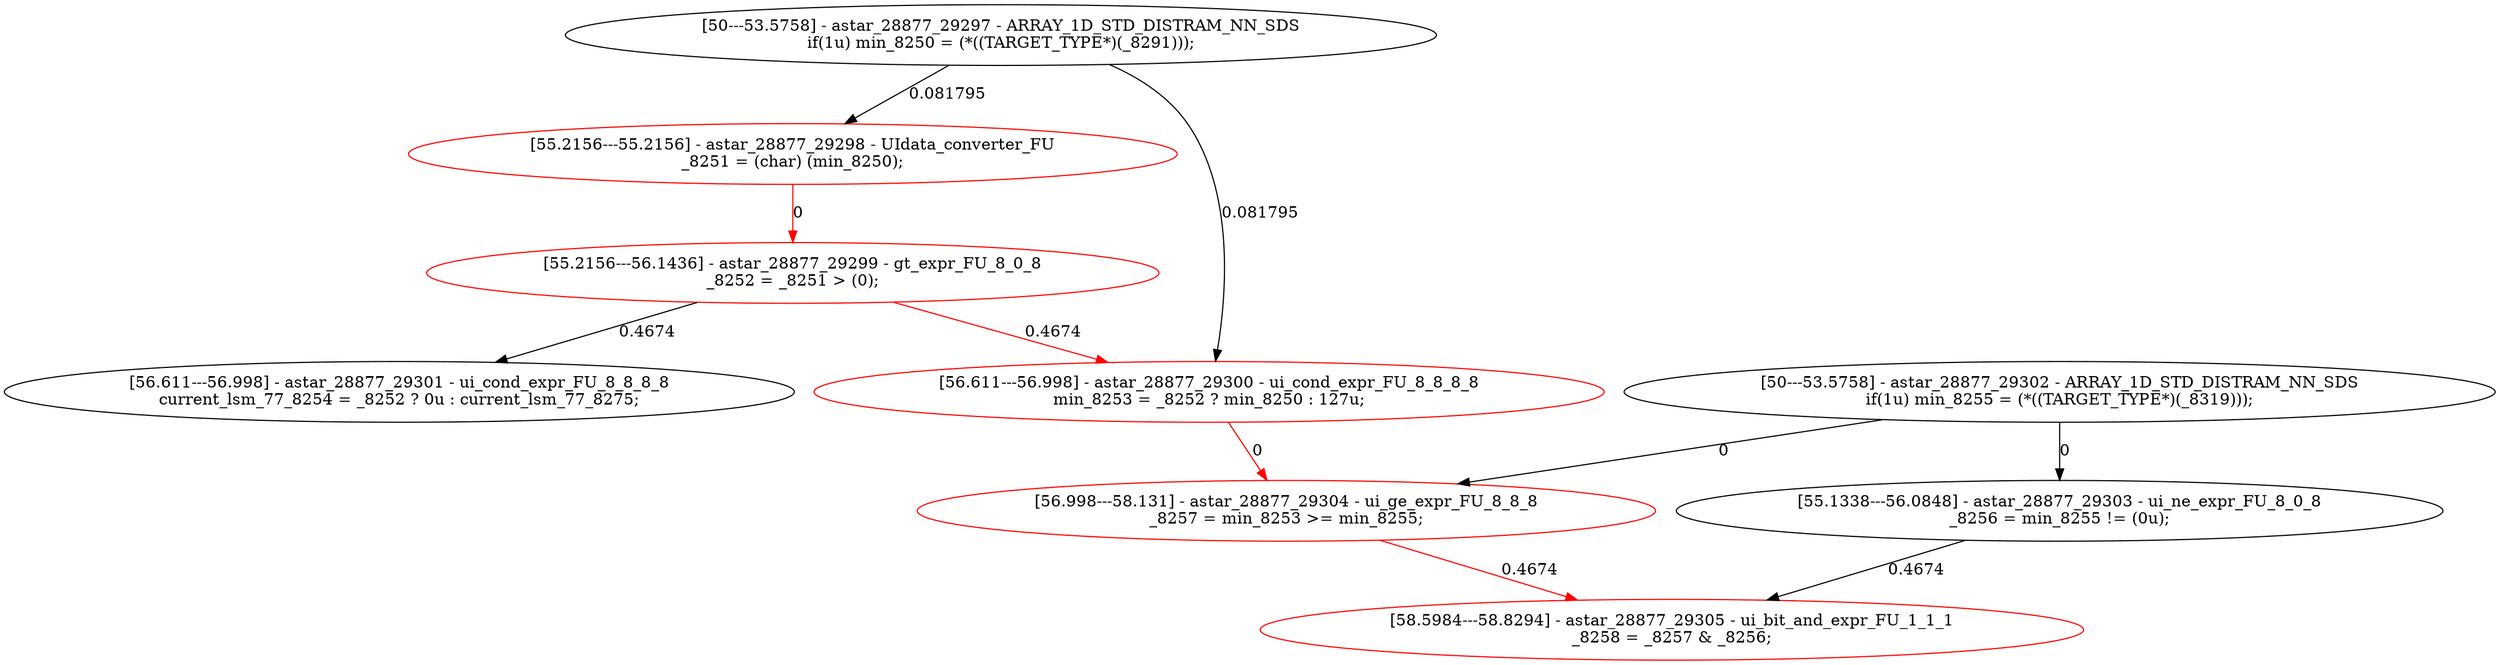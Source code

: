 digraph G {
24[label="[50---53.5758] - astar_28877_29297 - ARRAY_1D_STD_DISTRAM_NN_SDS\nif(1u) min_8250 = (*((TARGET_TYPE*)(_8291)));\n"];
25[color=red,label="[55.2156---55.2156] - astar_28877_29298 - UIdata_converter_FU\n_8251 = (char) (min_8250);\n"];
26[color=red,label="[55.2156---56.1436] - astar_28877_29299 - gt_expr_FU_8_0_8\n_8252 = _8251 > (0);\n"];
27[color=red,label="[56.611---56.998] - astar_28877_29300 - ui_cond_expr_FU_8_8_8_8\nmin_8253 = _8252 ? min_8250 : 127u;\n"];
28[label="[56.611---56.998] - astar_28877_29301 - ui_cond_expr_FU_8_8_8_8\ncurrent_lsm_77_8254 = _8252 ? 0u : current_lsm_77_8275;\n"];
29[label="[50---53.5758] - astar_28877_29302 - ARRAY_1D_STD_DISTRAM_NN_SDS\nif(1u) min_8255 = (*((TARGET_TYPE*)(_8319)));\n"];
30[label="[55.1338---56.0848] - astar_28877_29303 - ui_ne_expr_FU_8_0_8\n_8256 = min_8255 != (0u);\n"];
31[color=red,label="[56.998---58.131] - astar_28877_29304 - ui_ge_expr_FU_8_8_8\n_8257 = min_8253 >= min_8255;\n"];
32[color=red,label="[58.5984---58.8294] - astar_28877_29305 - ui_bit_and_expr_FU_1_1_1\n_8258 = _8257 & _8256;\n"];
24->25 [label=0.081795];
25->26 [color=red,label=0];
26->27 [color=red,label=0.4674];
29->30 [label=0];
31->32 [color=red,label=0.4674];
24->27 [label=0.081795];
26->28 [label=0.4674];
27->31 [color=red,label=0];
29->31 [label=0];
30->32 [label=0.4674];
}
